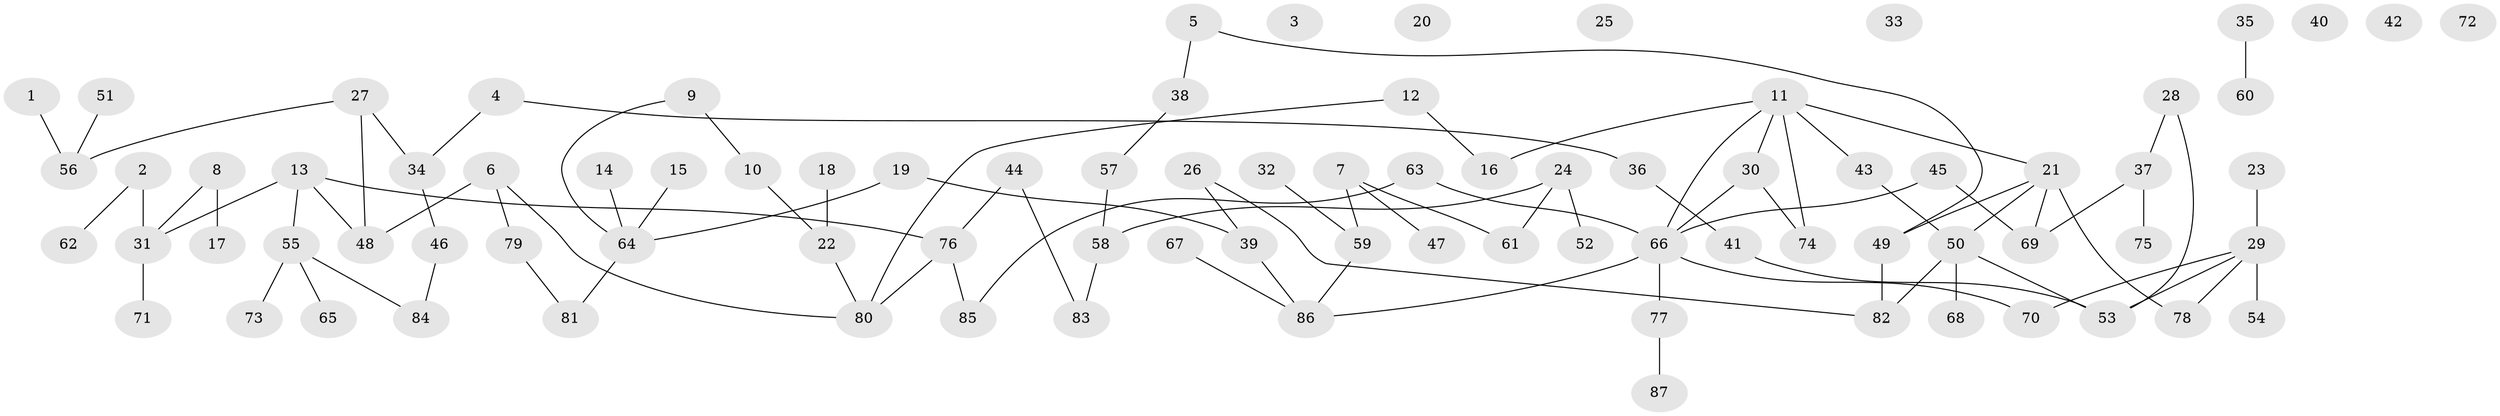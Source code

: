 // coarse degree distribution, {0: 0.16279069767441862, 2: 0.2558139534883721, 4: 0.13953488372093023, 5: 0.11627906976744186, 1: 0.27906976744186046, 6: 0.023255813953488372, 3: 0.023255813953488372}
// Generated by graph-tools (version 1.1) at 2025/42/03/04/25 21:42:37]
// undirected, 87 vertices, 95 edges
graph export_dot {
graph [start="1"]
  node [color=gray90,style=filled];
  1;
  2;
  3;
  4;
  5;
  6;
  7;
  8;
  9;
  10;
  11;
  12;
  13;
  14;
  15;
  16;
  17;
  18;
  19;
  20;
  21;
  22;
  23;
  24;
  25;
  26;
  27;
  28;
  29;
  30;
  31;
  32;
  33;
  34;
  35;
  36;
  37;
  38;
  39;
  40;
  41;
  42;
  43;
  44;
  45;
  46;
  47;
  48;
  49;
  50;
  51;
  52;
  53;
  54;
  55;
  56;
  57;
  58;
  59;
  60;
  61;
  62;
  63;
  64;
  65;
  66;
  67;
  68;
  69;
  70;
  71;
  72;
  73;
  74;
  75;
  76;
  77;
  78;
  79;
  80;
  81;
  82;
  83;
  84;
  85;
  86;
  87;
  1 -- 56;
  2 -- 31;
  2 -- 62;
  4 -- 34;
  4 -- 36;
  5 -- 38;
  5 -- 49;
  6 -- 48;
  6 -- 79;
  6 -- 80;
  7 -- 47;
  7 -- 59;
  7 -- 61;
  8 -- 17;
  8 -- 31;
  9 -- 10;
  9 -- 64;
  10 -- 22;
  11 -- 16;
  11 -- 21;
  11 -- 30;
  11 -- 43;
  11 -- 66;
  11 -- 74;
  12 -- 16;
  12 -- 80;
  13 -- 31;
  13 -- 48;
  13 -- 55;
  13 -- 76;
  14 -- 64;
  15 -- 64;
  18 -- 22;
  19 -- 39;
  19 -- 64;
  21 -- 49;
  21 -- 50;
  21 -- 69;
  21 -- 78;
  22 -- 80;
  23 -- 29;
  24 -- 52;
  24 -- 58;
  24 -- 61;
  26 -- 39;
  26 -- 82;
  27 -- 34;
  27 -- 48;
  27 -- 56;
  28 -- 37;
  28 -- 53;
  29 -- 53;
  29 -- 54;
  29 -- 70;
  29 -- 78;
  30 -- 66;
  30 -- 74;
  31 -- 71;
  32 -- 59;
  34 -- 46;
  35 -- 60;
  36 -- 41;
  37 -- 69;
  37 -- 75;
  38 -- 57;
  39 -- 86;
  41 -- 53;
  43 -- 50;
  44 -- 76;
  44 -- 83;
  45 -- 66;
  45 -- 69;
  46 -- 84;
  49 -- 82;
  50 -- 53;
  50 -- 68;
  50 -- 82;
  51 -- 56;
  55 -- 65;
  55 -- 73;
  55 -- 84;
  57 -- 58;
  58 -- 83;
  59 -- 86;
  63 -- 66;
  63 -- 85;
  64 -- 81;
  66 -- 70;
  66 -- 77;
  66 -- 86;
  67 -- 86;
  76 -- 80;
  76 -- 85;
  77 -- 87;
  79 -- 81;
}
